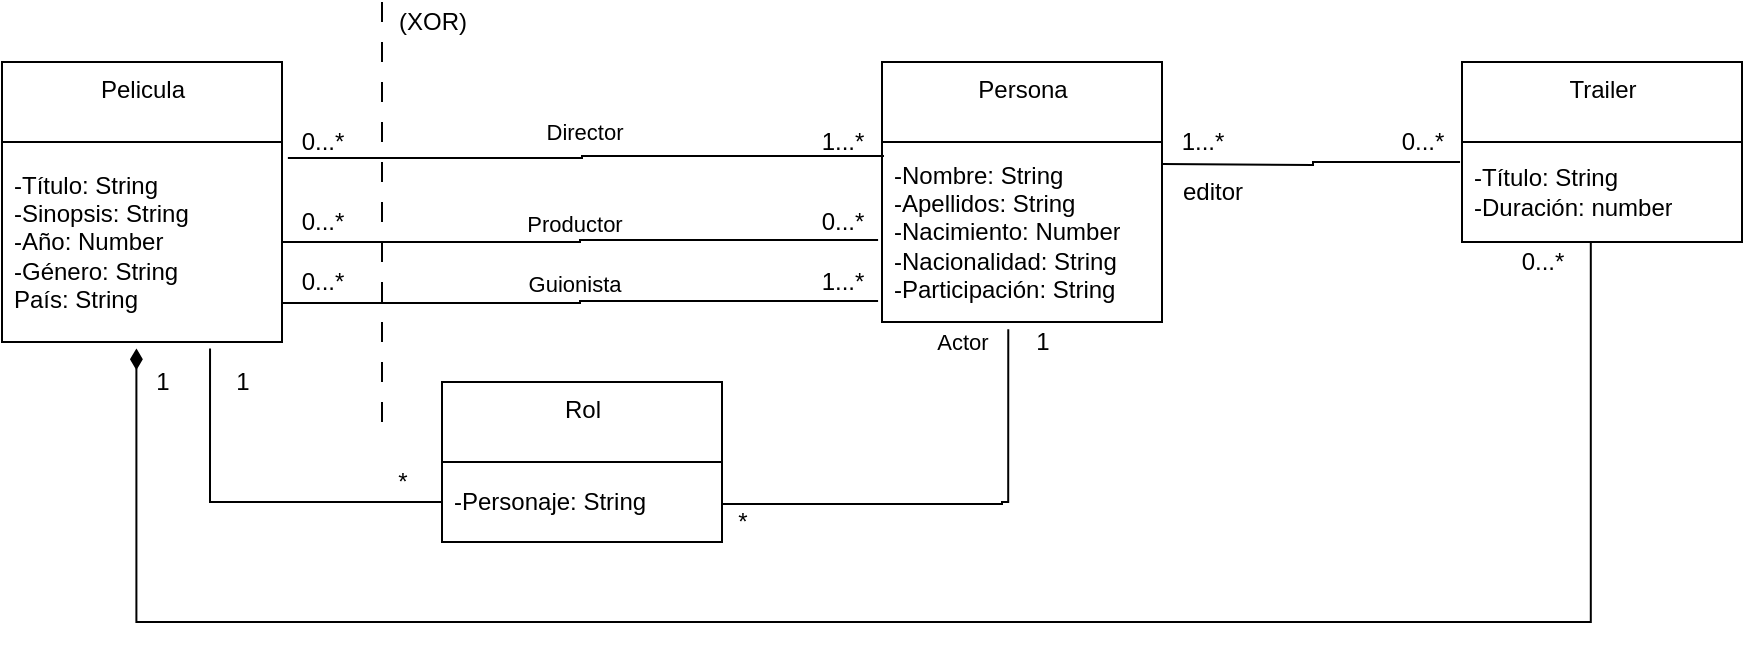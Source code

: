 <mxfile version="15.4.0" type="device"><diagram id="2JewohDIOAiBIxRbvk7_" name="Page-1"><mxGraphModel dx="882" dy="442" grid="1" gridSize="10" guides="1" tooltips="1" connect="1" arrows="1" fold="1" page="1" pageScale="1" pageWidth="850" pageHeight="1100" math="0" shadow="0"><root><mxCell id="0"/><mxCell id="1" parent="0"/><mxCell id="HR79988ctscm5Nc0_Zuy-1" value="Pelicula" style="swimlane;fontStyle=0;align=center;verticalAlign=top;childLayout=stackLayout;horizontal=1;startSize=40;horizontalStack=0;resizeParent=1;resizeParentMax=0;resizeLast=0;collapsible=0;marginBottom=0;html=1;" vertex="1" parent="1"><mxGeometry x="130" y="50" width="140" height="140" as="geometry"/></mxCell><mxCell id="HR79988ctscm5Nc0_Zuy-2" value="-Título: String&lt;br&gt;-Sinopsis: String&lt;br&gt;-Año: Number&lt;br&gt;-Género: String&lt;br&gt;País: String" style="text;html=1;strokeColor=none;fillColor=none;align=left;verticalAlign=middle;spacingLeft=4;spacingRight=4;overflow=hidden;rotatable=0;points=[[0,0.5],[1,0.5]];portConstraint=eastwest;" vertex="1" parent="HR79988ctscm5Nc0_Zuy-1"><mxGeometry y="40" width="140" height="100" as="geometry"/></mxCell><mxCell id="HR79988ctscm5Nc0_Zuy-3" value="Persona" style="swimlane;fontStyle=0;align=center;verticalAlign=top;childLayout=stackLayout;horizontal=1;startSize=40;horizontalStack=0;resizeParent=1;resizeParentMax=0;resizeLast=0;collapsible=0;marginBottom=0;html=1;" vertex="1" parent="1"><mxGeometry x="570" y="50" width="140" height="130" as="geometry"/></mxCell><mxCell id="HR79988ctscm5Nc0_Zuy-4" value="-Nombre: String&lt;br&gt;-Apellidos: String&lt;br&gt;-Nacimiento: Number&lt;br&gt;-Nacionalidad: String&lt;br&gt;-Participación: String" style="text;html=1;strokeColor=none;fillColor=none;align=left;verticalAlign=middle;spacingLeft=4;spacingRight=4;overflow=hidden;rotatable=0;points=[[0,0.5],[1,0.5]];portConstraint=eastwest;" vertex="1" parent="HR79988ctscm5Nc0_Zuy-3"><mxGeometry y="40" width="140" height="90" as="geometry"/></mxCell><mxCell id="HR79988ctscm5Nc0_Zuy-5" value="Director" style="endArrow=none;html=1;endSize=12;startArrow=none;startSize=14;startFill=0;edgeStyle=orthogonalEdgeStyle;align=center;verticalAlign=bottom;endFill=0;rounded=0;exitX=1.021;exitY=0.08;exitDx=0;exitDy=0;exitPerimeter=0;entryX=0.007;entryY=0.078;entryDx=0;entryDy=0;entryPerimeter=0;" edge="1" parent="1" source="HR79988ctscm5Nc0_Zuy-2" target="HR79988ctscm5Nc0_Zuy-4"><mxGeometry y="3" relative="1" as="geometry"><mxPoint x="300" y="119.5" as="sourcePoint"/><mxPoint x="460" y="119.5" as="targetPoint"/></mxGeometry></mxCell><mxCell id="HR79988ctscm5Nc0_Zuy-6" value="0...*" style="text;html=1;align=center;verticalAlign=middle;resizable=0;points=[];autosize=1;strokeColor=none;fillColor=none;" vertex="1" parent="1"><mxGeometry x="270" y="80" width="40" height="20" as="geometry"/></mxCell><mxCell id="HR79988ctscm5Nc0_Zuy-7" value="0...*" style="text;html=1;align=center;verticalAlign=middle;resizable=0;points=[];autosize=1;strokeColor=none;fillColor=none;" vertex="1" parent="1"><mxGeometry x="270" y="120" width="40" height="20" as="geometry"/></mxCell><mxCell id="HR79988ctscm5Nc0_Zuy-8" value="0...*" style="text;html=1;align=center;verticalAlign=middle;resizable=0;points=[];autosize=1;strokeColor=none;fillColor=none;" vertex="1" parent="1"><mxGeometry x="270" y="150" width="40" height="20" as="geometry"/></mxCell><mxCell id="HR79988ctscm5Nc0_Zuy-9" value="Productor" style="endArrow=none;html=1;endSize=12;startArrow=none;startSize=14;startFill=0;edgeStyle=orthogonalEdgeStyle;align=center;verticalAlign=bottom;endFill=0;rounded=0;exitX=1.021;exitY=0.08;exitDx=0;exitDy=0;exitPerimeter=0;entryX=0.007;entryY=0.078;entryDx=0;entryDy=0;entryPerimeter=0;" edge="1" parent="1"><mxGeometry y="3" relative="1" as="geometry"><mxPoint x="270.0" y="139.98" as="sourcePoint"/><mxPoint x="568.04" y="139.0" as="targetPoint"/><Array as="points"><mxPoint x="419" y="140"/><mxPoint x="419" y="139"/></Array></mxGeometry></mxCell><mxCell id="HR79988ctscm5Nc0_Zuy-10" value="Guionista" style="endArrow=none;html=1;endSize=12;startArrow=none;startSize=14;startFill=0;edgeStyle=orthogonalEdgeStyle;align=center;verticalAlign=bottom;endFill=0;rounded=0;exitX=1.021;exitY=0.08;exitDx=0;exitDy=0;exitPerimeter=0;entryX=0.007;entryY=0.078;entryDx=0;entryDy=0;entryPerimeter=0;" edge="1" parent="1"><mxGeometry y="3" relative="1" as="geometry"><mxPoint x="270.0" y="170.46" as="sourcePoint"/><mxPoint x="568.04" y="169.48" as="targetPoint"/><Array as="points"><mxPoint x="419" y="170.48"/><mxPoint x="419" y="169.48"/></Array></mxGeometry></mxCell><mxCell id="HR79988ctscm5Nc0_Zuy-11" value="0...*" style="text;html=1;align=center;verticalAlign=middle;resizable=0;points=[];autosize=1;strokeColor=none;fillColor=none;" vertex="1" parent="1"><mxGeometry x="530" y="120" width="40" height="20" as="geometry"/></mxCell><mxCell id="HR79988ctscm5Nc0_Zuy-12" value="1...*" style="text;html=1;align=center;verticalAlign=middle;resizable=0;points=[];autosize=1;strokeColor=none;fillColor=none;" vertex="1" parent="1"><mxGeometry x="530" y="80" width="40" height="20" as="geometry"/></mxCell><mxCell id="HR79988ctscm5Nc0_Zuy-14" value="1...*" style="text;html=1;align=center;verticalAlign=middle;resizable=0;points=[];autosize=1;strokeColor=none;fillColor=none;" vertex="1" parent="1"><mxGeometry x="530" y="150" width="40" height="20" as="geometry"/></mxCell><mxCell id="HR79988ctscm5Nc0_Zuy-16" value="Trailer" style="swimlane;fontStyle=0;align=center;verticalAlign=top;childLayout=stackLayout;horizontal=1;startSize=40;horizontalStack=0;resizeParent=1;resizeParentMax=0;resizeLast=0;collapsible=0;marginBottom=0;html=1;" vertex="1" parent="1"><mxGeometry x="860" y="50" width="140" height="90" as="geometry"/></mxCell><mxCell id="HR79988ctscm5Nc0_Zuy-18" value="" style="endArrow=none;html=1;endSize=12;startArrow=none;startSize=14;startFill=0;edgeStyle=orthogonalEdgeStyle;align=center;verticalAlign=bottom;endFill=0;rounded=0;exitX=1.021;exitY=0.08;exitDx=0;exitDy=0;exitPerimeter=0;entryX=-0.007;entryY=0.2;entryDx=0;entryDy=0;entryPerimeter=0;" edge="1" parent="HR79988ctscm5Nc0_Zuy-16" target="HR79988ctscm5Nc0_Zuy-17"><mxGeometry y="3" relative="1" as="geometry"><mxPoint x="-150" y="50.98" as="sourcePoint"/><mxPoint x="148.04" y="50.0" as="targetPoint"/></mxGeometry></mxCell><mxCell id="HR79988ctscm5Nc0_Zuy-17" value="-Título: String&lt;br&gt;-Duración: number" style="text;html=1;strokeColor=none;fillColor=none;align=left;verticalAlign=middle;spacingLeft=4;spacingRight=4;overflow=hidden;rotatable=0;points=[[0,0.5],[1,0.5]];portConstraint=eastwest;" vertex="1" parent="HR79988ctscm5Nc0_Zuy-16"><mxGeometry y="40" width="140" height="50" as="geometry"/></mxCell><mxCell id="HR79988ctscm5Nc0_Zuy-19" value="editor" style="text;html=1;align=center;verticalAlign=middle;resizable=0;points=[];autosize=1;strokeColor=none;fillColor=none;" vertex="1" parent="1"><mxGeometry x="710" y="105" width="50" height="20" as="geometry"/></mxCell><mxCell id="HR79988ctscm5Nc0_Zuy-20" value="1...*" style="text;html=1;align=center;verticalAlign=middle;resizable=0;points=[];autosize=1;strokeColor=none;fillColor=none;" vertex="1" parent="1"><mxGeometry x="710" y="80" width="40" height="20" as="geometry"/></mxCell><mxCell id="HR79988ctscm5Nc0_Zuy-21" value="0...*" style="text;html=1;align=center;verticalAlign=middle;resizable=0;points=[];autosize=1;strokeColor=none;fillColor=none;" vertex="1" parent="1"><mxGeometry x="820" y="80" width="40" height="20" as="geometry"/></mxCell><mxCell id="HR79988ctscm5Nc0_Zuy-22" value="" style="endArrow=none;startArrow=diamondThin;endFill=0;startFill=1;html=1;verticalAlign=bottom;labelBackgroundColor=none;strokeWidth=1;startSize=8;endSize=8;rounded=0;edgeStyle=orthogonalEdgeStyle;exitX=0.48;exitY=1.032;exitDx=0;exitDy=0;exitPerimeter=0;entryX=0.46;entryY=0.992;entryDx=0;entryDy=0;entryPerimeter=0;" edge="1" parent="1" source="HR79988ctscm5Nc0_Zuy-2" target="HR79988ctscm5Nc0_Zuy-17"><mxGeometry width="160" relative="1" as="geometry"><mxPoint x="440" y="190" as="sourcePoint"/><mxPoint x="600" y="190" as="targetPoint"/><Array as="points"><mxPoint x="197" y="330"/><mxPoint x="924" y="330"/></Array></mxGeometry></mxCell><mxCell id="HR79988ctscm5Nc0_Zuy-23" value="0...*" style="text;html=1;align=center;verticalAlign=middle;resizable=0;points=[];autosize=1;strokeColor=none;fillColor=none;" vertex="1" parent="1"><mxGeometry x="880" y="140" width="40" height="20" as="geometry"/></mxCell><mxCell id="HR79988ctscm5Nc0_Zuy-24" value="1" style="text;html=1;align=center;verticalAlign=middle;resizable=0;points=[];autosize=1;strokeColor=none;fillColor=none;" vertex="1" parent="1"><mxGeometry x="200" y="200" width="20" height="20" as="geometry"/></mxCell><mxCell id="HR79988ctscm5Nc0_Zuy-25" value="Rol" style="swimlane;fontStyle=0;align=center;verticalAlign=top;childLayout=stackLayout;horizontal=1;startSize=40;horizontalStack=0;resizeParent=1;resizeParentMax=0;resizeLast=0;collapsible=0;marginBottom=0;html=1;" vertex="1" parent="1"><mxGeometry x="350" y="210" width="140" height="80" as="geometry"/></mxCell><mxCell id="HR79988ctscm5Nc0_Zuy-26" value="-Personaje: String" style="text;html=1;strokeColor=none;fillColor=none;align=left;verticalAlign=middle;spacingLeft=4;spacingRight=4;overflow=hidden;rotatable=0;points=[[0,0.5],[1,0.5]];portConstraint=eastwest;" vertex="1" parent="HR79988ctscm5Nc0_Zuy-25"><mxGeometry y="40" width="140" height="40" as="geometry"/></mxCell><mxCell id="HR79988ctscm5Nc0_Zuy-27" value="Actor" style="endArrow=none;html=1;endSize=12;startArrow=none;startSize=14;startFill=0;edgeStyle=orthogonalEdgeStyle;align=center;verticalAlign=bottom;endFill=0;rounded=0;exitX=1.021;exitY=0.08;exitDx=0;exitDy=0;exitPerimeter=0;entryX=0.451;entryY=1.04;entryDx=0;entryDy=0;entryPerimeter=0;" edge="1" parent="1" target="HR79988ctscm5Nc0_Zuy-4"><mxGeometry x="0.865" y="23" relative="1" as="geometry"><mxPoint x="490" y="270.98" as="sourcePoint"/><mxPoint x="788.04" y="270" as="targetPoint"/><Array as="points"><mxPoint x="630" y="271"/><mxPoint x="630" y="270"/><mxPoint x="633" y="270"/></Array><mxPoint as="offset"/></mxGeometry></mxCell><mxCell id="HR79988ctscm5Nc0_Zuy-28" value="1" style="text;html=1;align=center;verticalAlign=middle;resizable=0;points=[];autosize=1;strokeColor=none;fillColor=none;" vertex="1" parent="1"><mxGeometry x="640" y="180" width="20" height="20" as="geometry"/></mxCell><mxCell id="HR79988ctscm5Nc0_Zuy-29" value="*" style="text;html=1;align=center;verticalAlign=middle;resizable=0;points=[];autosize=1;strokeColor=none;fillColor=none;" vertex="1" parent="1"><mxGeometry x="490" y="270" width="20" height="20" as="geometry"/></mxCell><mxCell id="HR79988ctscm5Nc0_Zuy-30" value="" style="endArrow=none;html=1;endSize=12;startArrow=none;startSize=14;startFill=0;edgeStyle=orthogonalEdgeStyle;align=center;verticalAlign=bottom;endFill=0;rounded=0;exitX=0.743;exitY=1.032;exitDx=0;exitDy=0;exitPerimeter=0;entryX=0;entryY=0.5;entryDx=0;entryDy=0;" edge="1" parent="1" source="HR79988ctscm5Nc0_Zuy-2" target="HR79988ctscm5Nc0_Zuy-26"><mxGeometry x="0.066" y="20" relative="1" as="geometry"><mxPoint x="150" y="317.38" as="sourcePoint"/><mxPoint x="293.14" y="230.0" as="targetPoint"/><Array as="points"><mxPoint x="234" y="270"/></Array><mxPoint as="offset"/></mxGeometry></mxCell><mxCell id="HR79988ctscm5Nc0_Zuy-31" value="*" style="text;html=1;align=center;verticalAlign=middle;resizable=0;points=[];autosize=1;strokeColor=none;fillColor=none;" vertex="1" parent="1"><mxGeometry x="320" y="250" width="20" height="20" as="geometry"/></mxCell><mxCell id="HR79988ctscm5Nc0_Zuy-32" value="1" style="text;html=1;align=center;verticalAlign=middle;resizable=0;points=[];autosize=1;strokeColor=none;fillColor=none;" vertex="1" parent="1"><mxGeometry x="240" y="200" width="20" height="20" as="geometry"/></mxCell><mxCell id="HR79988ctscm5Nc0_Zuy-33" value="" style="endArrow=none;startArrow=none;endFill=0;startFill=0;endSize=8;html=1;verticalAlign=bottom;dashed=1;labelBackgroundColor=none;dashPattern=10 10;rounded=0;edgeStyle=orthogonalEdgeStyle;" edge="1" parent="1"><mxGeometry width="160" relative="1" as="geometry"><mxPoint x="320" y="20" as="sourcePoint"/><mxPoint x="320" y="230" as="targetPoint"/></mxGeometry></mxCell><mxCell id="HR79988ctscm5Nc0_Zuy-34" value="(XOR)" style="text;html=1;align=center;verticalAlign=middle;resizable=0;points=[];autosize=1;strokeColor=none;fillColor=none;" vertex="1" parent="1"><mxGeometry x="320" y="20" width="50" height="20" as="geometry"/></mxCell></root></mxGraphModel></diagram></mxfile>